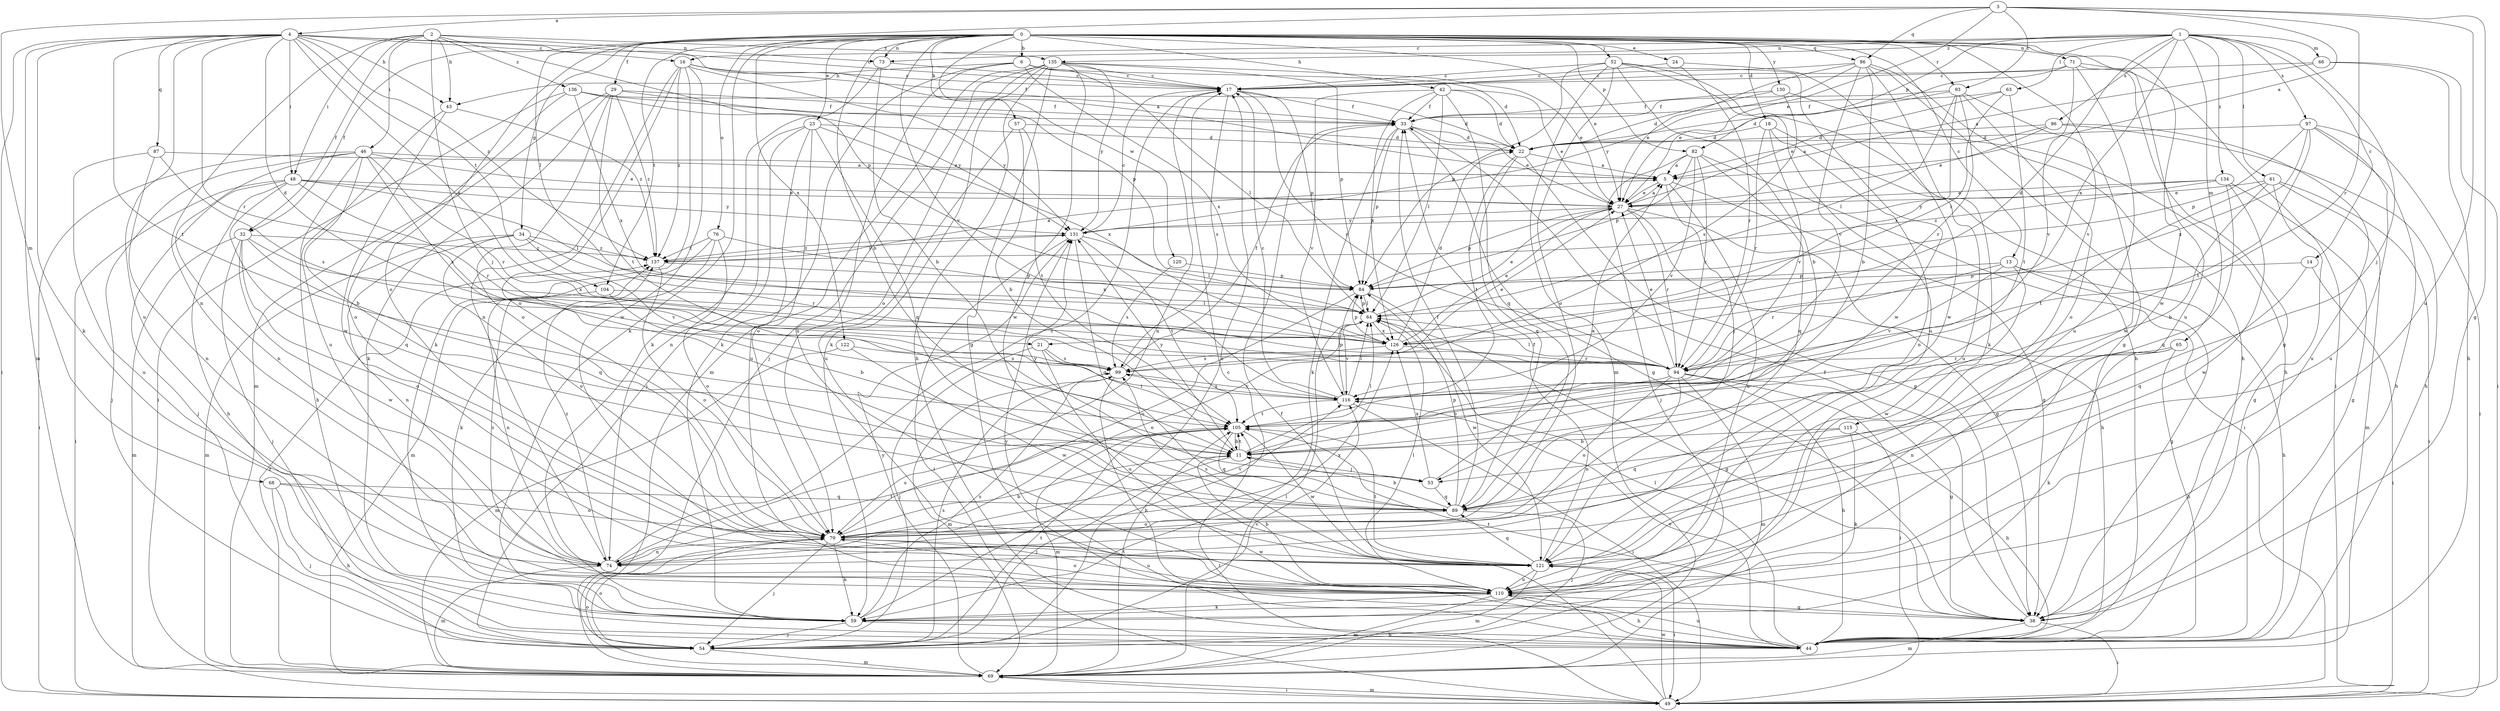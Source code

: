 strict digraph  {
0;
1;
2;
3;
4;
5;
6;
11;
13;
14;
16;
17;
18;
21;
22;
23;
24;
27;
29;
32;
33;
34;
38;
42;
43;
44;
46;
48;
49;
52;
53;
54;
57;
59;
61;
63;
64;
65;
66;
68;
69;
71;
73;
74;
76;
79;
82;
84;
86;
87;
89;
93;
94;
96;
97;
99;
104;
105;
110;
115;
116;
120;
121;
122;
126;
130;
131;
134;
135;
136;
137;
0 -> 6  [label=b];
0 -> 11  [label=b];
0 -> 13  [label=c];
0 -> 18  [label=d];
0 -> 23  [label=e];
0 -> 24  [label=e];
0 -> 27  [label=e];
0 -> 29  [label=f];
0 -> 32  [label=f];
0 -> 34  [label=g];
0 -> 42  [label=h];
0 -> 52  [label=j];
0 -> 57  [label=k];
0 -> 59  [label=k];
0 -> 71  [label=n];
0 -> 73  [label=n];
0 -> 76  [label=o];
0 -> 79  [label=o];
0 -> 82  [label=p];
0 -> 86  [label=q];
0 -> 93  [label=r];
0 -> 104  [label=t];
0 -> 110  [label=u];
0 -> 115  [label=v];
0 -> 116  [label=v];
0 -> 120  [label=w];
0 -> 121  [label=w];
0 -> 122  [label=x];
0 -> 130  [label=y];
1 -> 14  [label=c];
1 -> 16  [label=c];
1 -> 21  [label=d];
1 -> 53  [label=j];
1 -> 61  [label=l];
1 -> 63  [label=l];
1 -> 65  [label=m];
1 -> 66  [label=m];
1 -> 73  [label=n];
1 -> 82  [label=p];
1 -> 96  [label=s];
1 -> 97  [label=s];
1 -> 126  [label=x];
1 -> 134  [label=z];
1 -> 135  [label=z];
2 -> 32  [label=f];
2 -> 43  [label=h];
2 -> 46  [label=i];
2 -> 48  [label=i];
2 -> 53  [label=j];
2 -> 73  [label=n];
2 -> 74  [label=n];
2 -> 84  [label=p];
2 -> 135  [label=z];
2 -> 136  [label=z];
3 -> 4  [label=a];
3 -> 5  [label=a];
3 -> 27  [label=e];
3 -> 38  [label=g];
3 -> 64  [label=l];
3 -> 68  [label=m];
3 -> 86  [label=q];
3 -> 93  [label=r];
3 -> 94  [label=r];
3 -> 110  [label=u];
4 -> 5  [label=a];
4 -> 16  [label=c];
4 -> 17  [label=c];
4 -> 21  [label=d];
4 -> 43  [label=h];
4 -> 48  [label=i];
4 -> 49  [label=i];
4 -> 59  [label=k];
4 -> 69  [label=m];
4 -> 87  [label=q];
4 -> 94  [label=r];
4 -> 104  [label=t];
4 -> 105  [label=t];
4 -> 110  [label=u];
4 -> 126  [label=x];
4 -> 137  [label=z];
5 -> 27  [label=e];
5 -> 38  [label=g];
5 -> 53  [label=j];
5 -> 110  [label=u];
6 -> 17  [label=c];
6 -> 22  [label=d];
6 -> 43  [label=h];
6 -> 59  [label=k];
6 -> 64  [label=l];
6 -> 110  [label=u];
6 -> 126  [label=x];
11 -> 53  [label=j];
11 -> 54  [label=j];
11 -> 64  [label=l];
11 -> 105  [label=t];
11 -> 131  [label=y];
13 -> 38  [label=g];
13 -> 44  [label=h];
13 -> 84  [label=p];
13 -> 94  [label=r];
13 -> 116  [label=v];
13 -> 121  [label=w];
14 -> 49  [label=i];
14 -> 84  [label=p];
14 -> 89  [label=q];
16 -> 17  [label=c];
16 -> 33  [label=f];
16 -> 59  [label=k];
16 -> 74  [label=n];
16 -> 79  [label=o];
16 -> 84  [label=p];
16 -> 121  [label=w];
16 -> 137  [label=z];
17 -> 33  [label=f];
17 -> 74  [label=n];
17 -> 84  [label=p];
17 -> 94  [label=r];
17 -> 99  [label=s];
18 -> 22  [label=d];
18 -> 74  [label=n];
18 -> 94  [label=r];
18 -> 110  [label=u];
18 -> 116  [label=v];
21 -> 54  [label=j];
21 -> 99  [label=s];
21 -> 105  [label=t];
21 -> 110  [label=u];
22 -> 5  [label=a];
22 -> 38  [label=g];
22 -> 89  [label=q];
22 -> 105  [label=t];
23 -> 22  [label=d];
23 -> 54  [label=j];
23 -> 74  [label=n];
23 -> 79  [label=o];
23 -> 89  [label=q];
23 -> 110  [label=u];
23 -> 126  [label=x];
24 -> 17  [label=c];
24 -> 94  [label=r];
24 -> 121  [label=w];
27 -> 5  [label=a];
27 -> 38  [label=g];
27 -> 44  [label=h];
27 -> 84  [label=p];
27 -> 94  [label=r];
27 -> 131  [label=y];
29 -> 33  [label=f];
29 -> 59  [label=k];
29 -> 69  [label=m];
29 -> 79  [label=o];
29 -> 105  [label=t];
29 -> 131  [label=y];
29 -> 137  [label=z];
32 -> 54  [label=j];
32 -> 69  [label=m];
32 -> 79  [label=o];
32 -> 89  [label=q];
32 -> 121  [label=w];
32 -> 126  [label=x];
32 -> 137  [label=z];
33 -> 22  [label=d];
33 -> 27  [label=e];
33 -> 38  [label=g];
33 -> 59  [label=k];
33 -> 84  [label=p];
34 -> 69  [label=m];
34 -> 74  [label=n];
34 -> 79  [label=o];
34 -> 94  [label=r];
34 -> 116  [label=v];
34 -> 137  [label=z];
38 -> 33  [label=f];
38 -> 49  [label=i];
38 -> 69  [label=m];
38 -> 105  [label=t];
42 -> 22  [label=d];
42 -> 27  [label=e];
42 -> 33  [label=f];
42 -> 64  [label=l];
42 -> 89  [label=q];
42 -> 116  [label=v];
42 -> 126  [label=x];
43 -> 110  [label=u];
43 -> 121  [label=w];
43 -> 137  [label=z];
44 -> 64  [label=l];
44 -> 110  [label=u];
44 -> 116  [label=v];
44 -> 131  [label=y];
46 -> 5  [label=a];
46 -> 11  [label=b];
46 -> 27  [label=e];
46 -> 44  [label=h];
46 -> 49  [label=i];
46 -> 54  [label=j];
46 -> 74  [label=n];
46 -> 94  [label=r];
46 -> 99  [label=s];
48 -> 27  [label=e];
48 -> 44  [label=h];
48 -> 49  [label=i];
48 -> 54  [label=j];
48 -> 64  [label=l];
48 -> 89  [label=q];
48 -> 94  [label=r];
48 -> 131  [label=y];
49 -> 33  [label=f];
49 -> 69  [label=m];
49 -> 105  [label=t];
49 -> 121  [label=w];
52 -> 11  [label=b];
52 -> 17  [label=c];
52 -> 44  [label=h];
52 -> 69  [label=m];
52 -> 79  [label=o];
52 -> 84  [label=p];
52 -> 110  [label=u];
52 -> 121  [label=w];
53 -> 5  [label=a];
53 -> 89  [label=q];
53 -> 126  [label=x];
53 -> 131  [label=y];
54 -> 17  [label=c];
54 -> 69  [label=m];
54 -> 79  [label=o];
54 -> 99  [label=s];
54 -> 105  [label=t];
54 -> 116  [label=v];
57 -> 11  [label=b];
57 -> 22  [label=d];
57 -> 105  [label=t];
57 -> 110  [label=u];
59 -> 17  [label=c];
59 -> 44  [label=h];
59 -> 54  [label=j];
59 -> 99  [label=s];
61 -> 11  [label=b];
61 -> 27  [label=e];
61 -> 38  [label=g];
61 -> 49  [label=i];
61 -> 69  [label=m];
61 -> 105  [label=t];
63 -> 27  [label=e];
63 -> 33  [label=f];
63 -> 64  [label=l];
63 -> 105  [label=t];
64 -> 27  [label=e];
64 -> 38  [label=g];
64 -> 79  [label=o];
64 -> 84  [label=p];
64 -> 116  [label=v];
64 -> 126  [label=x];
65 -> 44  [label=h];
65 -> 59  [label=k];
65 -> 74  [label=n];
65 -> 94  [label=r];
66 -> 5  [label=a];
66 -> 17  [label=c];
66 -> 44  [label=h];
66 -> 49  [label=i];
68 -> 44  [label=h];
68 -> 54  [label=j];
68 -> 79  [label=o];
68 -> 89  [label=q];
69 -> 49  [label=i];
69 -> 64  [label=l];
69 -> 79  [label=o];
69 -> 105  [label=t];
69 -> 131  [label=y];
69 -> 137  [label=z];
71 -> 17  [label=c];
71 -> 27  [label=e];
71 -> 38  [label=g];
71 -> 49  [label=i];
71 -> 110  [label=u];
71 -> 116  [label=v];
73 -> 11  [label=b];
73 -> 17  [label=c];
73 -> 59  [label=k];
74 -> 17  [label=c];
74 -> 69  [label=m];
74 -> 105  [label=t];
74 -> 126  [label=x];
74 -> 137  [label=z];
76 -> 59  [label=k];
76 -> 69  [label=m];
76 -> 79  [label=o];
76 -> 126  [label=x];
76 -> 137  [label=z];
79 -> 11  [label=b];
79 -> 54  [label=j];
79 -> 59  [label=k];
79 -> 74  [label=n];
79 -> 110  [label=u];
79 -> 116  [label=v];
79 -> 121  [label=w];
82 -> 5  [label=a];
82 -> 49  [label=i];
82 -> 54  [label=j];
82 -> 84  [label=p];
82 -> 89  [label=q];
82 -> 94  [label=r];
82 -> 116  [label=v];
84 -> 64  [label=l];
84 -> 79  [label=o];
84 -> 121  [label=w];
86 -> 11  [label=b];
86 -> 17  [label=c];
86 -> 27  [label=e];
86 -> 38  [label=g];
86 -> 44  [label=h];
86 -> 59  [label=k];
86 -> 116  [label=v];
86 -> 131  [label=y];
87 -> 5  [label=a];
87 -> 74  [label=n];
87 -> 99  [label=s];
87 -> 110  [label=u];
89 -> 11  [label=b];
89 -> 33  [label=f];
89 -> 54  [label=j];
89 -> 79  [label=o];
89 -> 84  [label=p];
93 -> 22  [label=d];
93 -> 33  [label=f];
93 -> 64  [label=l];
93 -> 79  [label=o];
93 -> 94  [label=r];
93 -> 121  [label=w];
93 -> 126  [label=x];
94 -> 11  [label=b];
94 -> 27  [label=e];
94 -> 38  [label=g];
94 -> 44  [label=h];
94 -> 49  [label=i];
94 -> 64  [label=l];
94 -> 69  [label=m];
94 -> 74  [label=n];
94 -> 79  [label=o];
96 -> 5  [label=a];
96 -> 22  [label=d];
96 -> 27  [label=e];
96 -> 44  [label=h];
96 -> 110  [label=u];
97 -> 22  [label=d];
97 -> 44  [label=h];
97 -> 49  [label=i];
97 -> 84  [label=p];
97 -> 105  [label=t];
97 -> 110  [label=u];
97 -> 126  [label=x];
99 -> 27  [label=e];
99 -> 33  [label=f];
99 -> 44  [label=h];
99 -> 69  [label=m];
99 -> 116  [label=v];
104 -> 11  [label=b];
104 -> 64  [label=l];
104 -> 74  [label=n];
105 -> 11  [label=b];
105 -> 69  [label=m];
105 -> 79  [label=o];
105 -> 89  [label=q];
105 -> 121  [label=w];
110 -> 11  [label=b];
110 -> 38  [label=g];
110 -> 44  [label=h];
110 -> 59  [label=k];
110 -> 64  [label=l];
110 -> 69  [label=m];
110 -> 79  [label=o];
110 -> 137  [label=z];
115 -> 11  [label=b];
115 -> 44  [label=h];
115 -> 59  [label=k];
115 -> 89  [label=q];
116 -> 17  [label=c];
116 -> 49  [label=i];
116 -> 64  [label=l];
116 -> 84  [label=p];
116 -> 99  [label=s];
116 -> 105  [label=t];
120 -> 84  [label=p];
120 -> 99  [label=s];
121 -> 33  [label=f];
121 -> 49  [label=i];
121 -> 69  [label=m];
121 -> 89  [label=q];
121 -> 99  [label=s];
121 -> 105  [label=t];
121 -> 110  [label=u];
122 -> 69  [label=m];
122 -> 99  [label=s];
122 -> 121  [label=w];
126 -> 22  [label=d];
126 -> 27  [label=e];
126 -> 84  [label=p];
126 -> 94  [label=r];
126 -> 99  [label=s];
130 -> 22  [label=d];
130 -> 33  [label=f];
130 -> 44  [label=h];
130 -> 99  [label=s];
131 -> 17  [label=c];
131 -> 49  [label=i];
131 -> 64  [label=l];
131 -> 89  [label=q];
131 -> 105  [label=t];
131 -> 137  [label=z];
134 -> 27  [label=e];
134 -> 38  [label=g];
134 -> 89  [label=q];
134 -> 121  [label=w];
134 -> 131  [label=y];
134 -> 137  [label=z];
135 -> 17  [label=c];
135 -> 27  [label=e];
135 -> 38  [label=g];
135 -> 44  [label=h];
135 -> 54  [label=j];
135 -> 59  [label=k];
135 -> 69  [label=m];
135 -> 79  [label=o];
135 -> 84  [label=p];
135 -> 121  [label=w];
135 -> 131  [label=y];
136 -> 22  [label=d];
136 -> 33  [label=f];
136 -> 49  [label=i];
136 -> 79  [label=o];
136 -> 126  [label=x];
136 -> 131  [label=y];
137 -> 5  [label=a];
137 -> 79  [label=o];
137 -> 84  [label=p];
137 -> 131  [label=y];
}
